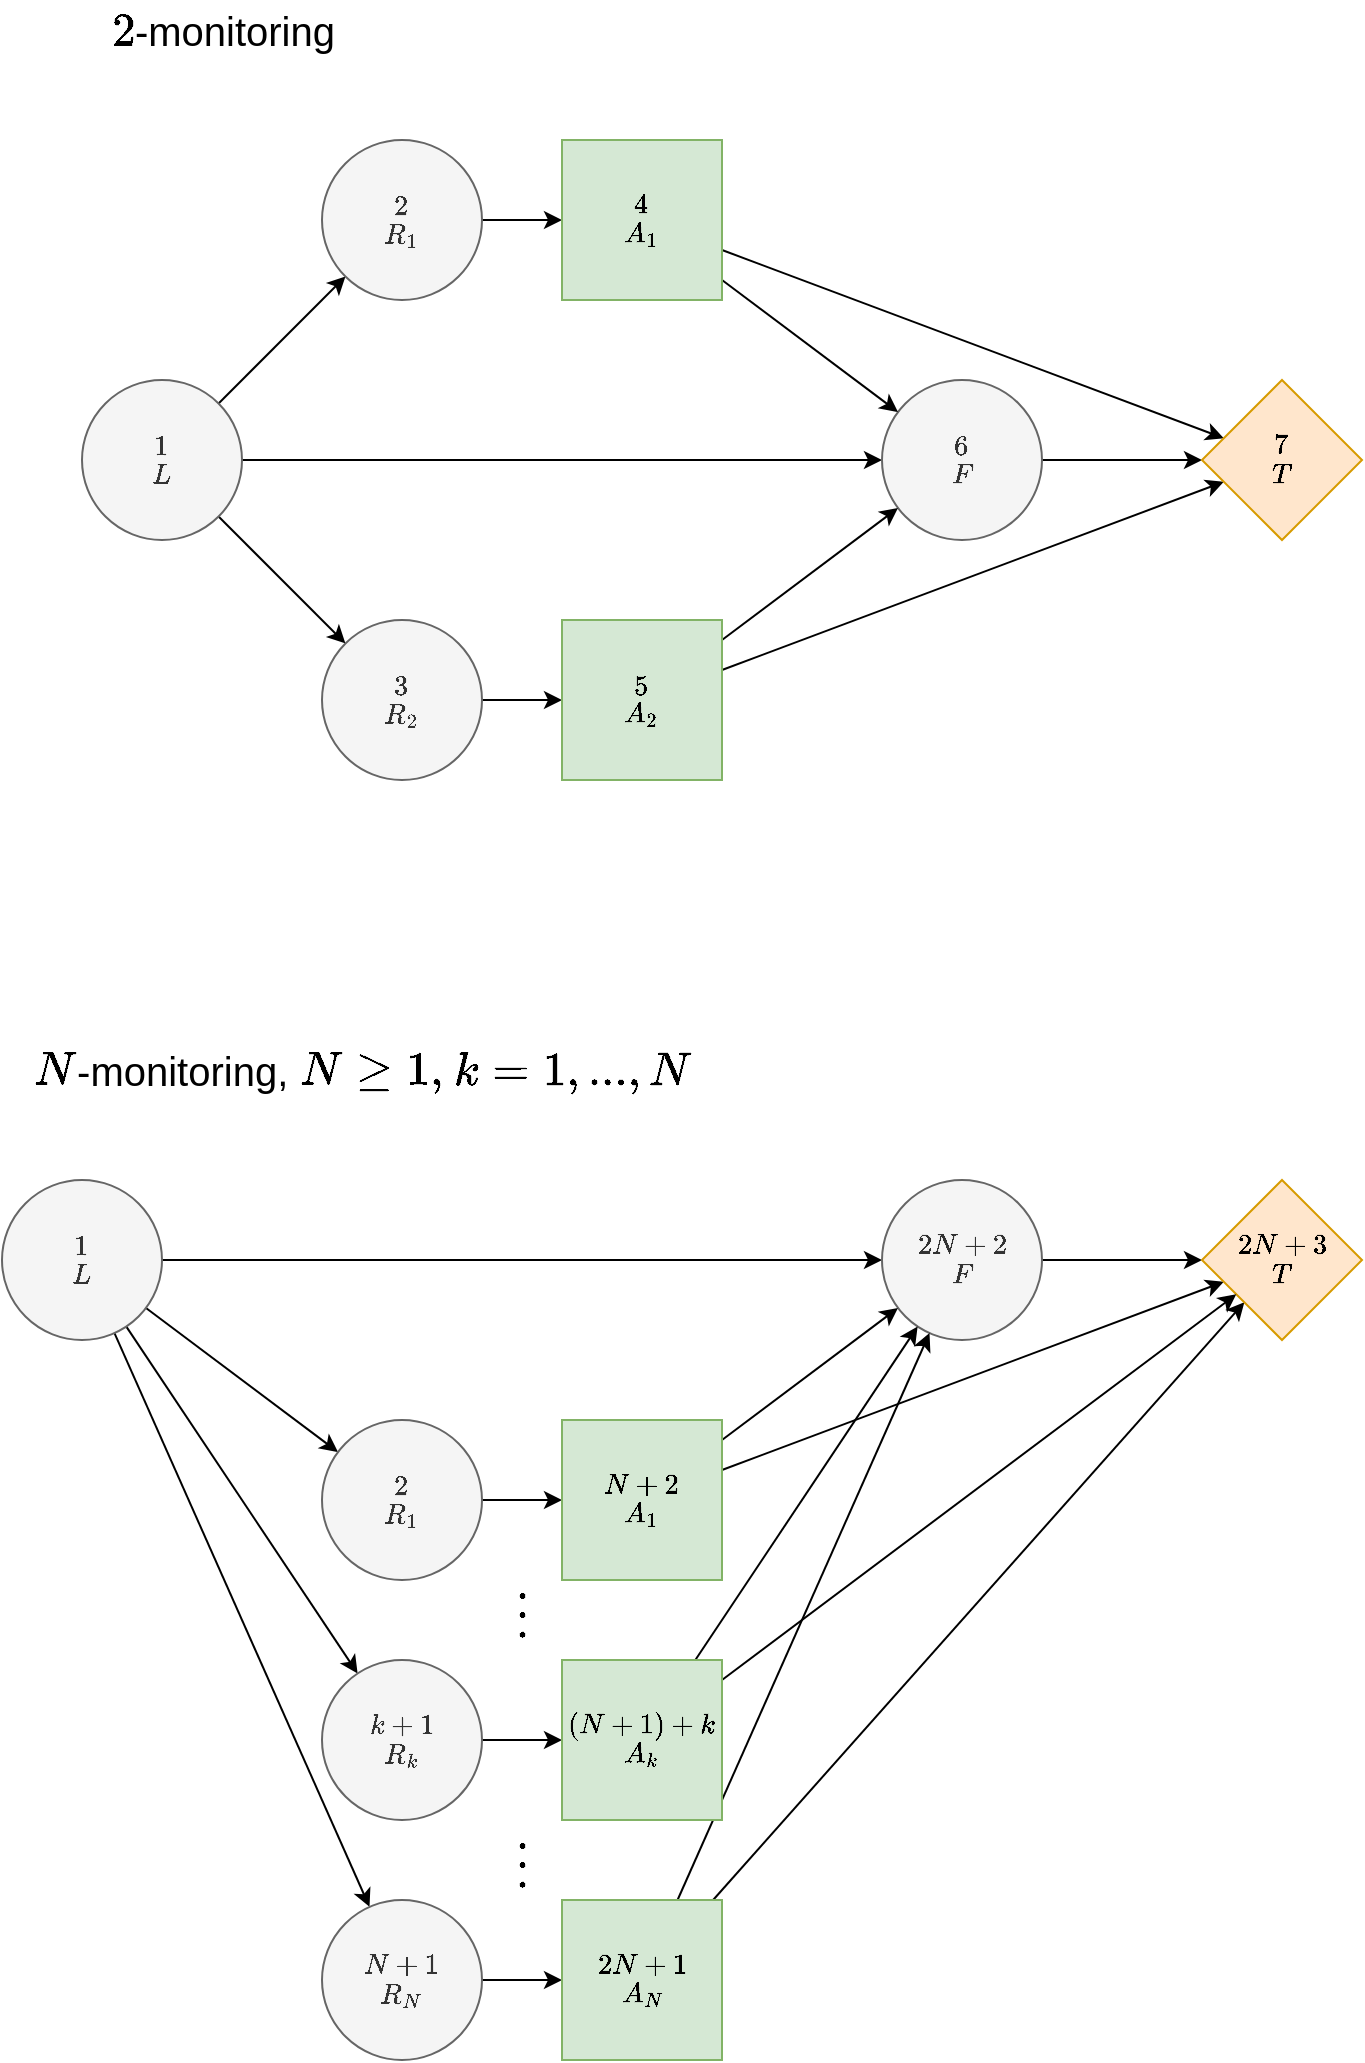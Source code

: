 <mxfile version="13.3.5" type="device"><diagram id="lYVQ-2grdqsTZpvEe_cM" name="Page-1"><mxGraphModel dx="1185" dy="734" grid="1" gridSize="10" guides="1" tooltips="1" connect="1" arrows="1" fold="1" page="1" pageScale="1" pageWidth="850" pageHeight="1100" math="1" shadow="0"><root><mxCell id="0"/><mxCell id="1" parent="0"/><mxCell id="3DzMF6hoUI4KTw8umQg1-3" style="edgeStyle=none;rounded=0;orthogonalLoop=1;jettySize=auto;html=1;" parent="1" source="3DzMF6hoUI4KTw8umQg1-1" target="3DzMF6hoUI4KTw8umQg1-2" edge="1"><mxGeometry relative="1" as="geometry"/></mxCell><mxCell id="3DzMF6hoUI4KTw8umQg1-6" style="edgeStyle=none;rounded=0;orthogonalLoop=1;jettySize=auto;html=1;" parent="1" source="3DzMF6hoUI4KTw8umQg1-1" target="3DzMF6hoUI4KTw8umQg1-5" edge="1"><mxGeometry relative="1" as="geometry"/></mxCell><mxCell id="3DzMF6hoUI4KTw8umQg1-8" style="edgeStyle=none;rounded=0;orthogonalLoop=1;jettySize=auto;html=1;" parent="1" source="3DzMF6hoUI4KTw8umQg1-1" target="3DzMF6hoUI4KTw8umQg1-7" edge="1"><mxGeometry relative="1" as="geometry"/></mxCell><mxCell id="3DzMF6hoUI4KTw8umQg1-1" value="`1`&lt;br&gt;`L`" style="ellipse;whiteSpace=wrap;html=1;aspect=fixed;fillColor=#f5f5f5;strokeColor=#666666;fontColor=#333333;" parent="1" vertex="1"><mxGeometry x="80" y="200" width="80" height="80" as="geometry"/></mxCell><mxCell id="TX0KlZp9HtM0K8mZT2lh-7" style="edgeStyle=none;rounded=0;orthogonalLoop=1;jettySize=auto;html=1;fontSize=20;" parent="1" source="3DzMF6hoUI4KTw8umQg1-2" target="3DzMF6hoUI4KTw8umQg1-9" edge="1"><mxGeometry relative="1" as="geometry"/></mxCell><mxCell id="3DzMF6hoUI4KTw8umQg1-2" value="`2`&lt;br&gt;`R_1`" style="ellipse;whiteSpace=wrap;html=1;aspect=fixed;fillColor=#f5f5f5;strokeColor=#666666;fontColor=#333333;" parent="1" vertex="1"><mxGeometry x="200" y="80" width="80" height="80" as="geometry"/></mxCell><mxCell id="TX0KlZp9HtM0K8mZT2lh-6" style="edgeStyle=none;rounded=0;orthogonalLoop=1;jettySize=auto;html=1;fontSize=20;" parent="1" source="3DzMF6hoUI4KTw8umQg1-5" target="3DzMF6hoUI4KTw8umQg1-11" edge="1"><mxGeometry relative="1" as="geometry"/></mxCell><mxCell id="3DzMF6hoUI4KTw8umQg1-5" value="`3`&lt;br&gt;`R_2`" style="ellipse;whiteSpace=wrap;html=1;aspect=fixed;fillColor=#f5f5f5;strokeColor=#666666;fontColor=#333333;" parent="1" vertex="1"><mxGeometry x="200" y="320" width="80" height="80" as="geometry"/></mxCell><mxCell id="3DzMF6hoUI4KTw8umQg1-14" style="edgeStyle=none;rounded=0;orthogonalLoop=1;jettySize=auto;html=1;" parent="1" source="3DzMF6hoUI4KTw8umQg1-7" target="3DzMF6hoUI4KTw8umQg1-13" edge="1"><mxGeometry relative="1" as="geometry"/></mxCell><mxCell id="3DzMF6hoUI4KTw8umQg1-7" value="`6`&lt;br&gt;`F`" style="ellipse;whiteSpace=wrap;html=1;aspect=fixed;fillColor=#f5f5f5;strokeColor=#666666;fontColor=#333333;" parent="1" vertex="1"><mxGeometry x="480" y="200" width="80" height="80" as="geometry"/></mxCell><mxCell id="3DzMF6hoUI4KTw8umQg1-15" style="edgeStyle=none;rounded=0;orthogonalLoop=1;jettySize=auto;html=1;" parent="1" source="3DzMF6hoUI4KTw8umQg1-9" target="3DzMF6hoUI4KTw8umQg1-7" edge="1"><mxGeometry relative="1" as="geometry"/></mxCell><mxCell id="3DzMF6hoUI4KTw8umQg1-17" style="edgeStyle=none;rounded=0;orthogonalLoop=1;jettySize=auto;html=1;" parent="1" source="3DzMF6hoUI4KTw8umQg1-9" target="3DzMF6hoUI4KTw8umQg1-13" edge="1"><mxGeometry relative="1" as="geometry"/></mxCell><mxCell id="3DzMF6hoUI4KTw8umQg1-9" value="`4`&lt;br&gt;`A_1`" style="whiteSpace=wrap;html=1;aspect=fixed;fontFamily=Helvetica;fontSize=12;align=center;strokeColor=#82b366;fillColor=#d5e8d4;" parent="1" vertex="1"><mxGeometry x="320" y="80" width="80" height="80" as="geometry"/></mxCell><mxCell id="3DzMF6hoUI4KTw8umQg1-16" style="edgeStyle=none;rounded=0;orthogonalLoop=1;jettySize=auto;html=1;" parent="1" source="3DzMF6hoUI4KTw8umQg1-11" target="3DzMF6hoUI4KTw8umQg1-7" edge="1"><mxGeometry relative="1" as="geometry"/></mxCell><mxCell id="3DzMF6hoUI4KTw8umQg1-18" style="edgeStyle=none;rounded=0;orthogonalLoop=1;jettySize=auto;html=1;" parent="1" source="3DzMF6hoUI4KTw8umQg1-11" target="3DzMF6hoUI4KTw8umQg1-13" edge="1"><mxGeometry relative="1" as="geometry"/></mxCell><mxCell id="3DzMF6hoUI4KTw8umQg1-11" value="`5`&lt;br&gt;`A_2`" style="whiteSpace=wrap;html=1;aspect=fixed;fontFamily=Helvetica;fontSize=12;align=center;strokeColor=#82b366;fillColor=#d5e8d4;" parent="1" vertex="1"><mxGeometry x="320" y="320" width="80" height="80" as="geometry"/></mxCell><mxCell id="3DzMF6hoUI4KTw8umQg1-13" value="`7`&lt;br&gt;`T`" style="rhombus;whiteSpace=wrap;html=1;fontFamily=Helvetica;fontSize=12;align=center;strokeColor=#d79b00;fillColor=#ffe6cc;" parent="1" vertex="1"><mxGeometry x="640" y="200" width="80" height="80" as="geometry"/></mxCell><mxCell id="3DzMF6hoUI4KTw8umQg1-43" value="`2`-monitoring" style="text;html=1;align=center;verticalAlign=middle;resizable=0;points=[];autosize=1;fontSize=20;" parent="1" vertex="1"><mxGeometry x="80" y="10" width="140" height="30" as="geometry"/></mxCell><mxCell id="3DzMF6hoUI4KTw8umQg1-44" value="`N`-monitoring, `N\ge1,` `k=1,...,N`" style="text;html=1;align=center;verticalAlign=middle;resizable=0;points=[];autosize=1;fontSize=20;" parent="1" vertex="1"><mxGeometry x="60" y="530" width="320" height="30" as="geometry"/></mxCell><mxCell id="3DzMF6hoUI4KTw8umQg1-48" style="edgeStyle=none;rounded=0;orthogonalLoop=1;jettySize=auto;html=1;" parent="1" source="3DzMF6hoUI4KTw8umQg1-52" target="3DzMF6hoUI4KTw8umQg1-54" edge="1"><mxGeometry relative="1" as="geometry"/></mxCell><mxCell id="3DzMF6hoUI4KTw8umQg1-49" style="edgeStyle=none;rounded=0;orthogonalLoop=1;jettySize=auto;html=1;" parent="1" source="3DzMF6hoUI4KTw8umQg1-52" target="3DzMF6hoUI4KTw8umQg1-56" edge="1"><mxGeometry relative="1" as="geometry"/></mxCell><mxCell id="3DzMF6hoUI4KTw8umQg1-50" style="edgeStyle=none;rounded=0;orthogonalLoop=1;jettySize=auto;html=1;" parent="1" source="3DzMF6hoUI4KTw8umQg1-52" target="3DzMF6hoUI4KTw8umQg1-58" edge="1"><mxGeometry relative="1" as="geometry"/></mxCell><mxCell id="3DzMF6hoUI4KTw8umQg1-51" style="edgeStyle=none;rounded=0;orthogonalLoop=1;jettySize=auto;html=1;fontSize=20;" parent="1" source="3DzMF6hoUI4KTw8umQg1-52" target="3DzMF6hoUI4KTw8umQg1-68" edge="1"><mxGeometry relative="1" as="geometry"/></mxCell><mxCell id="3DzMF6hoUI4KTw8umQg1-52" value="`1`&lt;br&gt;`L`" style="ellipse;whiteSpace=wrap;html=1;aspect=fixed;fillColor=#f5f5f5;strokeColor=#666666;fontColor=#333333;" parent="1" vertex="1"><mxGeometry x="40" y="600" width="80" height="80" as="geometry"/></mxCell><mxCell id="3DzMF6hoUI4KTw8umQg1-53" style="edgeStyle=none;rounded=0;orthogonalLoop=1;jettySize=auto;html=1;" parent="1" source="3DzMF6hoUI4KTw8umQg1-54" target="3DzMF6hoUI4KTw8umQg1-61" edge="1"><mxGeometry relative="1" as="geometry"/></mxCell><mxCell id="3DzMF6hoUI4KTw8umQg1-54" value="`2`&lt;br&gt;`R_1`" style="ellipse;whiteSpace=wrap;html=1;aspect=fixed;fillColor=#f5f5f5;strokeColor=#666666;fontColor=#333333;" parent="1" vertex="1"><mxGeometry x="200" y="720" width="80" height="80" as="geometry"/></mxCell><mxCell id="3DzMF6hoUI4KTw8umQg1-55" style="edgeStyle=none;rounded=0;orthogonalLoop=1;jettySize=auto;html=1;" parent="1" source="3DzMF6hoUI4KTw8umQg1-56" target="3DzMF6hoUI4KTw8umQg1-64" edge="1"><mxGeometry relative="1" as="geometry"/></mxCell><mxCell id="3DzMF6hoUI4KTw8umQg1-56" value="`N+1`&lt;br&gt;`R_N`" style="ellipse;whiteSpace=wrap;html=1;aspect=fixed;fillColor=#f5f5f5;strokeColor=#666666;fontColor=#333333;" parent="1" vertex="1"><mxGeometry x="200" y="960" width="80" height="80" as="geometry"/></mxCell><mxCell id="3DzMF6hoUI4KTw8umQg1-57" style="edgeStyle=none;rounded=0;orthogonalLoop=1;jettySize=auto;html=1;" parent="1" source="3DzMF6hoUI4KTw8umQg1-58" target="3DzMF6hoUI4KTw8umQg1-65" edge="1"><mxGeometry relative="1" as="geometry"/></mxCell><mxCell id="3DzMF6hoUI4KTw8umQg1-58" value="`2N+2`&lt;br&gt;`F`" style="ellipse;whiteSpace=wrap;html=1;aspect=fixed;fillColor=#f5f5f5;strokeColor=#666666;fontColor=#333333;" parent="1" vertex="1"><mxGeometry x="480" y="600" width="80" height="80" as="geometry"/></mxCell><mxCell id="3DzMF6hoUI4KTw8umQg1-59" style="edgeStyle=none;rounded=0;orthogonalLoop=1;jettySize=auto;html=1;" parent="1" source="3DzMF6hoUI4KTw8umQg1-61" target="3DzMF6hoUI4KTw8umQg1-58" edge="1"><mxGeometry relative="1" as="geometry"/></mxCell><mxCell id="3DzMF6hoUI4KTw8umQg1-60" style="edgeStyle=none;rounded=0;orthogonalLoop=1;jettySize=auto;html=1;" parent="1" source="3DzMF6hoUI4KTw8umQg1-61" target="3DzMF6hoUI4KTw8umQg1-65" edge="1"><mxGeometry relative="1" as="geometry"/></mxCell><mxCell id="3DzMF6hoUI4KTw8umQg1-61" value="`N+2`&lt;br&gt;`A_1`" style="whiteSpace=wrap;html=1;aspect=fixed;fontFamily=Helvetica;fontSize=12;align=center;strokeColor=#82b366;fillColor=#d5e8d4;" parent="1" vertex="1"><mxGeometry x="320" y="720" width="80" height="80" as="geometry"/></mxCell><mxCell id="3DzMF6hoUI4KTw8umQg1-62" style="edgeStyle=none;rounded=0;orthogonalLoop=1;jettySize=auto;html=1;" parent="1" source="3DzMF6hoUI4KTw8umQg1-64" target="3DzMF6hoUI4KTw8umQg1-58" edge="1"><mxGeometry relative="1" as="geometry"/></mxCell><mxCell id="3DzMF6hoUI4KTw8umQg1-63" style="edgeStyle=none;rounded=0;orthogonalLoop=1;jettySize=auto;html=1;" parent="1" source="3DzMF6hoUI4KTw8umQg1-64" target="3DzMF6hoUI4KTw8umQg1-65" edge="1"><mxGeometry relative="1" as="geometry"/></mxCell><mxCell id="3DzMF6hoUI4KTw8umQg1-64" value="`2N+1`&lt;br&gt;`A_N`" style="whiteSpace=wrap;html=1;aspect=fixed;fontFamily=Helvetica;fontSize=12;align=center;strokeColor=#82b366;fillColor=#d5e8d4;" parent="1" vertex="1"><mxGeometry x="320" y="960" width="80" height="80" as="geometry"/></mxCell><mxCell id="3DzMF6hoUI4KTw8umQg1-65" value="`2N+3`&lt;br&gt;`T`" style="rhombus;whiteSpace=wrap;html=1;fontFamily=Helvetica;fontSize=12;align=center;strokeColor=#d79b00;fillColor=#ffe6cc;" parent="1" vertex="1"><mxGeometry x="640" y="600" width="80" height="80" as="geometry"/></mxCell><mxCell id="3DzMF6hoUI4KTw8umQg1-66" value="`\vdots`" style="text;html=1;align=center;verticalAlign=middle;resizable=0;points=[];autosize=1;fontSize=20;" parent="1" vertex="1"><mxGeometry x="260" y="925" width="80" height="30" as="geometry"/></mxCell><mxCell id="3DzMF6hoUI4KTw8umQg1-67" style="edgeStyle=none;rounded=0;orthogonalLoop=1;jettySize=auto;html=1;fontSize=20;" parent="1" source="3DzMF6hoUI4KTw8umQg1-68" target="3DzMF6hoUI4KTw8umQg1-71" edge="1"><mxGeometry relative="1" as="geometry"/></mxCell><mxCell id="3DzMF6hoUI4KTw8umQg1-68" value="`k+1`&lt;br&gt;`R_k`" style="ellipse;whiteSpace=wrap;html=1;aspect=fixed;fillColor=#f5f5f5;strokeColor=#666666;fontColor=#333333;" parent="1" vertex="1"><mxGeometry x="200" y="840" width="80" height="80" as="geometry"/></mxCell><mxCell id="3DzMF6hoUI4KTw8umQg1-69" style="edgeStyle=none;rounded=0;orthogonalLoop=1;jettySize=auto;html=1;fontSize=20;" parent="1" source="3DzMF6hoUI4KTw8umQg1-71" target="3DzMF6hoUI4KTw8umQg1-58" edge="1"><mxGeometry relative="1" as="geometry"/></mxCell><mxCell id="3DzMF6hoUI4KTw8umQg1-70" style="edgeStyle=none;rounded=0;orthogonalLoop=1;jettySize=auto;html=1;fontSize=20;" parent="1" source="3DzMF6hoUI4KTw8umQg1-71" target="3DzMF6hoUI4KTw8umQg1-65" edge="1"><mxGeometry relative="1" as="geometry"/></mxCell><mxCell id="3DzMF6hoUI4KTw8umQg1-71" value="`(N+1)+k`&lt;br&gt;`A_k`" style="whiteSpace=wrap;html=1;aspect=fixed;fontFamily=Helvetica;fontSize=12;align=center;strokeColor=#82b366;fillColor=#d5e8d4;" parent="1" vertex="1"><mxGeometry x="320" y="840" width="80" height="80" as="geometry"/></mxCell><mxCell id="TX0KlZp9HtM0K8mZT2lh-5" value="`\vdots`" style="text;html=1;align=center;verticalAlign=middle;resizable=0;points=[];autosize=1;fontSize=20;" parent="1" vertex="1"><mxGeometry x="260" y="800" width="80" height="30" as="geometry"/></mxCell></root></mxGraphModel></diagram></mxfile>